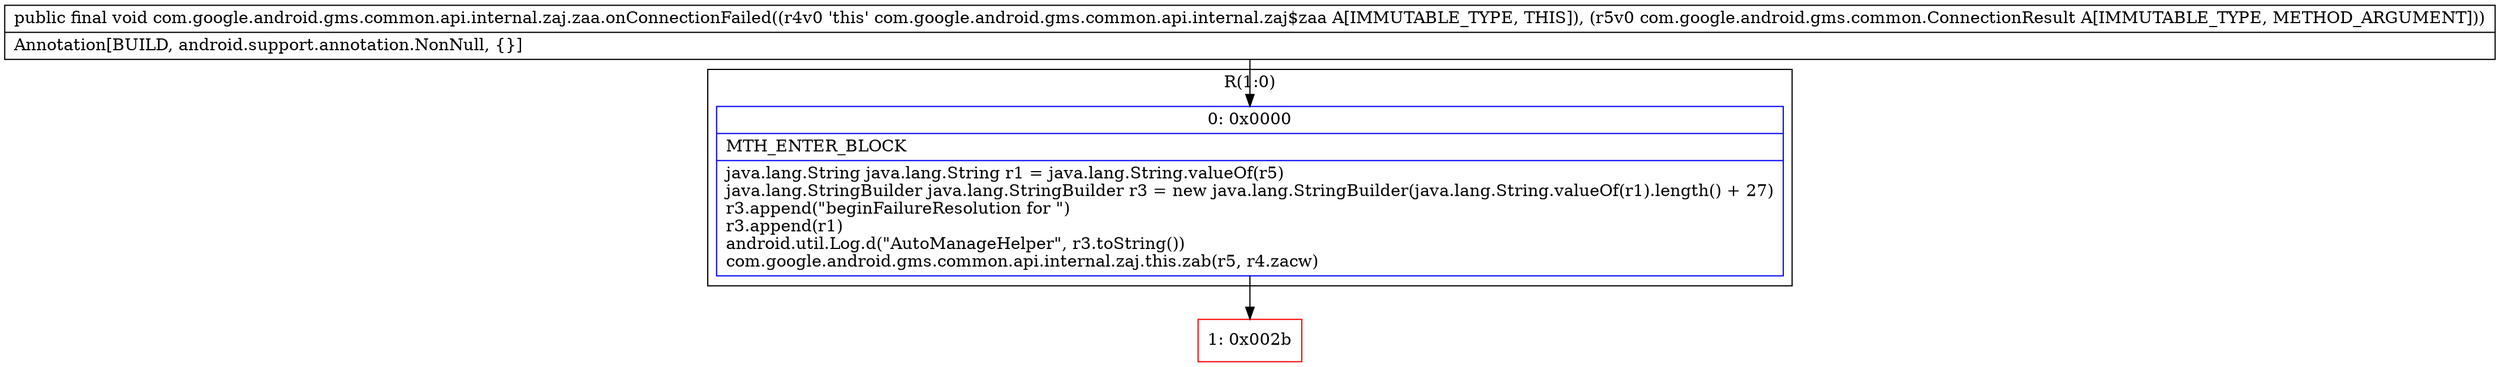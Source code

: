 digraph "CFG forcom.google.android.gms.common.api.internal.zaj.zaa.onConnectionFailed(Lcom\/google\/android\/gms\/common\/ConnectionResult;)V" {
subgraph cluster_Region_2020117290 {
label = "R(1:0)";
node [shape=record,color=blue];
Node_0 [shape=record,label="{0\:\ 0x0000|MTH_ENTER_BLOCK\l|java.lang.String java.lang.String r1 = java.lang.String.valueOf(r5)\ljava.lang.StringBuilder java.lang.StringBuilder r3 = new java.lang.StringBuilder(java.lang.String.valueOf(r1).length() + 27)\lr3.append(\"beginFailureResolution for \")\lr3.append(r1)\landroid.util.Log.d(\"AutoManageHelper\", r3.toString())\lcom.google.android.gms.common.api.internal.zaj.this.zab(r5, r4.zacw)\l}"];
}
Node_1 [shape=record,color=red,label="{1\:\ 0x002b}"];
MethodNode[shape=record,label="{public final void com.google.android.gms.common.api.internal.zaj.zaa.onConnectionFailed((r4v0 'this' com.google.android.gms.common.api.internal.zaj$zaa A[IMMUTABLE_TYPE, THIS]), (r5v0 com.google.android.gms.common.ConnectionResult A[IMMUTABLE_TYPE, METHOD_ARGUMENT]))  | Annotation[BUILD, android.support.annotation.NonNull, \{\}]\l}"];
MethodNode -> Node_0;
Node_0 -> Node_1;
}

